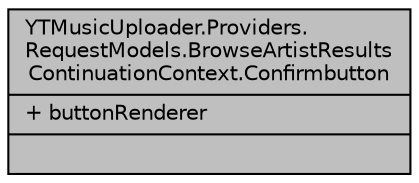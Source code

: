 digraph "YTMusicUploader.Providers.RequestModels.BrowseArtistResultsContinuationContext.Confirmbutton"
{
 // LATEX_PDF_SIZE
  edge [fontname="Helvetica",fontsize="10",labelfontname="Helvetica",labelfontsize="10"];
  node [fontname="Helvetica",fontsize="10",shape=record];
  Node1 [label="{YTMusicUploader.Providers.\lRequestModels.BrowseArtistResults\lContinuationContext.Confirmbutton\n|+ buttonRenderer\l|}",height=0.2,width=0.4,color="black", fillcolor="grey75", style="filled", fontcolor="black",tooltip=" "];
}

